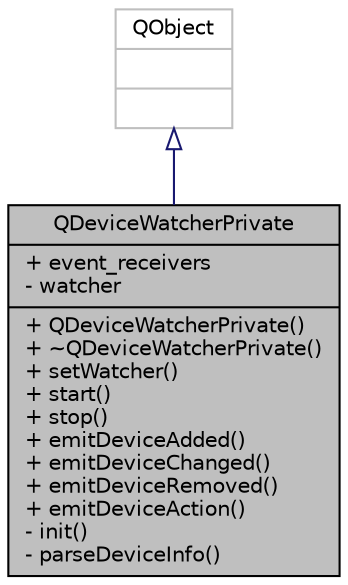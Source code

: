 digraph "QDeviceWatcherPrivate"
{
 // LATEX_PDF_SIZE
  edge [fontname="Helvetica",fontsize="10",labelfontname="Helvetica",labelfontsize="10"];
  node [fontname="Helvetica",fontsize="10",shape=record];
  Node1 [label="{QDeviceWatcherPrivate\n|+ event_receivers\l- watcher\l|+ QDeviceWatcherPrivate()\l+ ~QDeviceWatcherPrivate()\l+ setWatcher()\l+ start()\l+ stop()\l+ emitDeviceAdded()\l+ emitDeviceChanged()\l+ emitDeviceRemoved()\l+ emitDeviceAction()\l- init()\l- parseDeviceInfo()\l}",height=0.2,width=0.4,color="black", fillcolor="grey75", style="filled", fontcolor="black",tooltip=" "];
  Node2 -> Node1 [dir="back",color="midnightblue",fontsize="10",style="solid",arrowtail="onormal",fontname="Helvetica"];
  Node2 [label="{QObject\n||}",height=0.2,width=0.4,color="grey75", fillcolor="white", style="filled",tooltip=" "];
}
